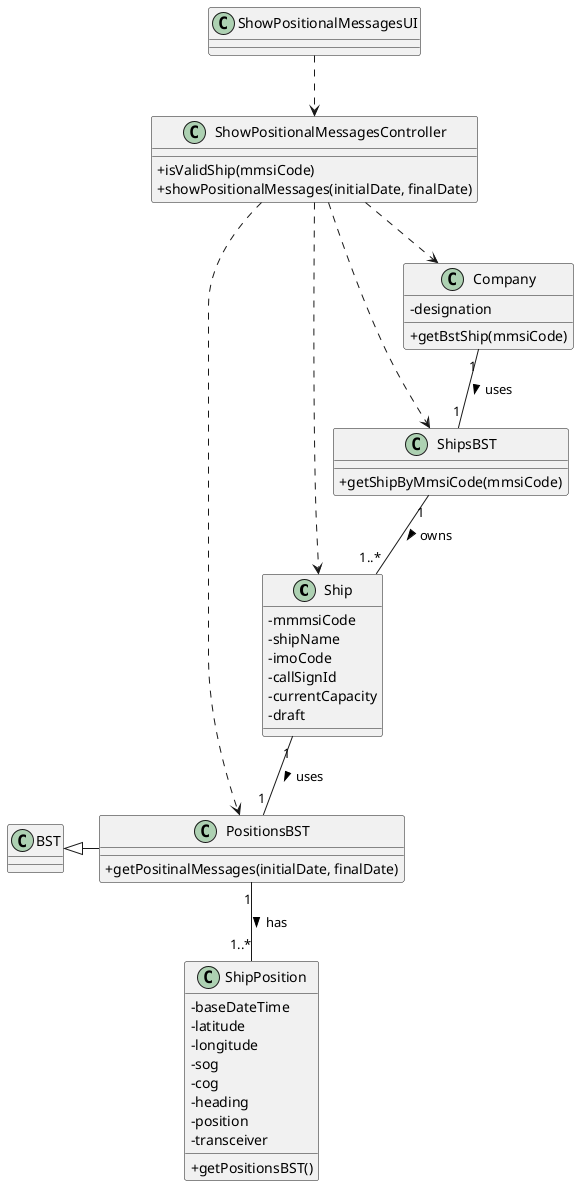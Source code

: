 @startuml

skinparam classAttributeIconSize 0


class Ship {
    -mmmsiCode
    -shipName
    -imoCode
    -callSignId
    -currentCapacity /'added by us'/
    -draft
}

class ShipPosition {
    -baseDateTime
    -latitude
    -longitude
    -sog
    -cog
    -heading
    -position
    -transceiver
    +getPositionsBST()
}

class ShipsBST {
    +getShipByMmsiCode(mmsiCode)
}

class PositionsBST {
    +getPositinalMessages(initialDate, finalDate)
}

class ShowPositionalMessagesUI {}

class ShowPositionalMessagesController {
    +isValidShip(mmsiCode)
    +showPositionalMessages(initialDate, finalDate)
}

class Company {
    -designation
    +getBstShip(mmsiCode)
}

/'Ship "1" -- "1..*" ShipPosition : has >'/
/'Company "1" -- "1..*" Ship : owns >'/

Company "1" -- "1" ShipsBST : uses >
ShipsBST "1" -- "1..*" Ship : owns >
Ship "1" -- "1" PositionsBST : uses >
PositionsBST "1" -- "1..*" ShipPosition : has >
ShowPositionalMessagesUI ..> ShowPositionalMessagesController
ShowPositionalMessagesController ..> Company
ShowPositionalMessagesController ..> ShipsBST
ShowPositionalMessagesController ..> Ship
ShowPositionalMessagesController ..> PositionsBST

BST <|- PositionsBST


@enduml